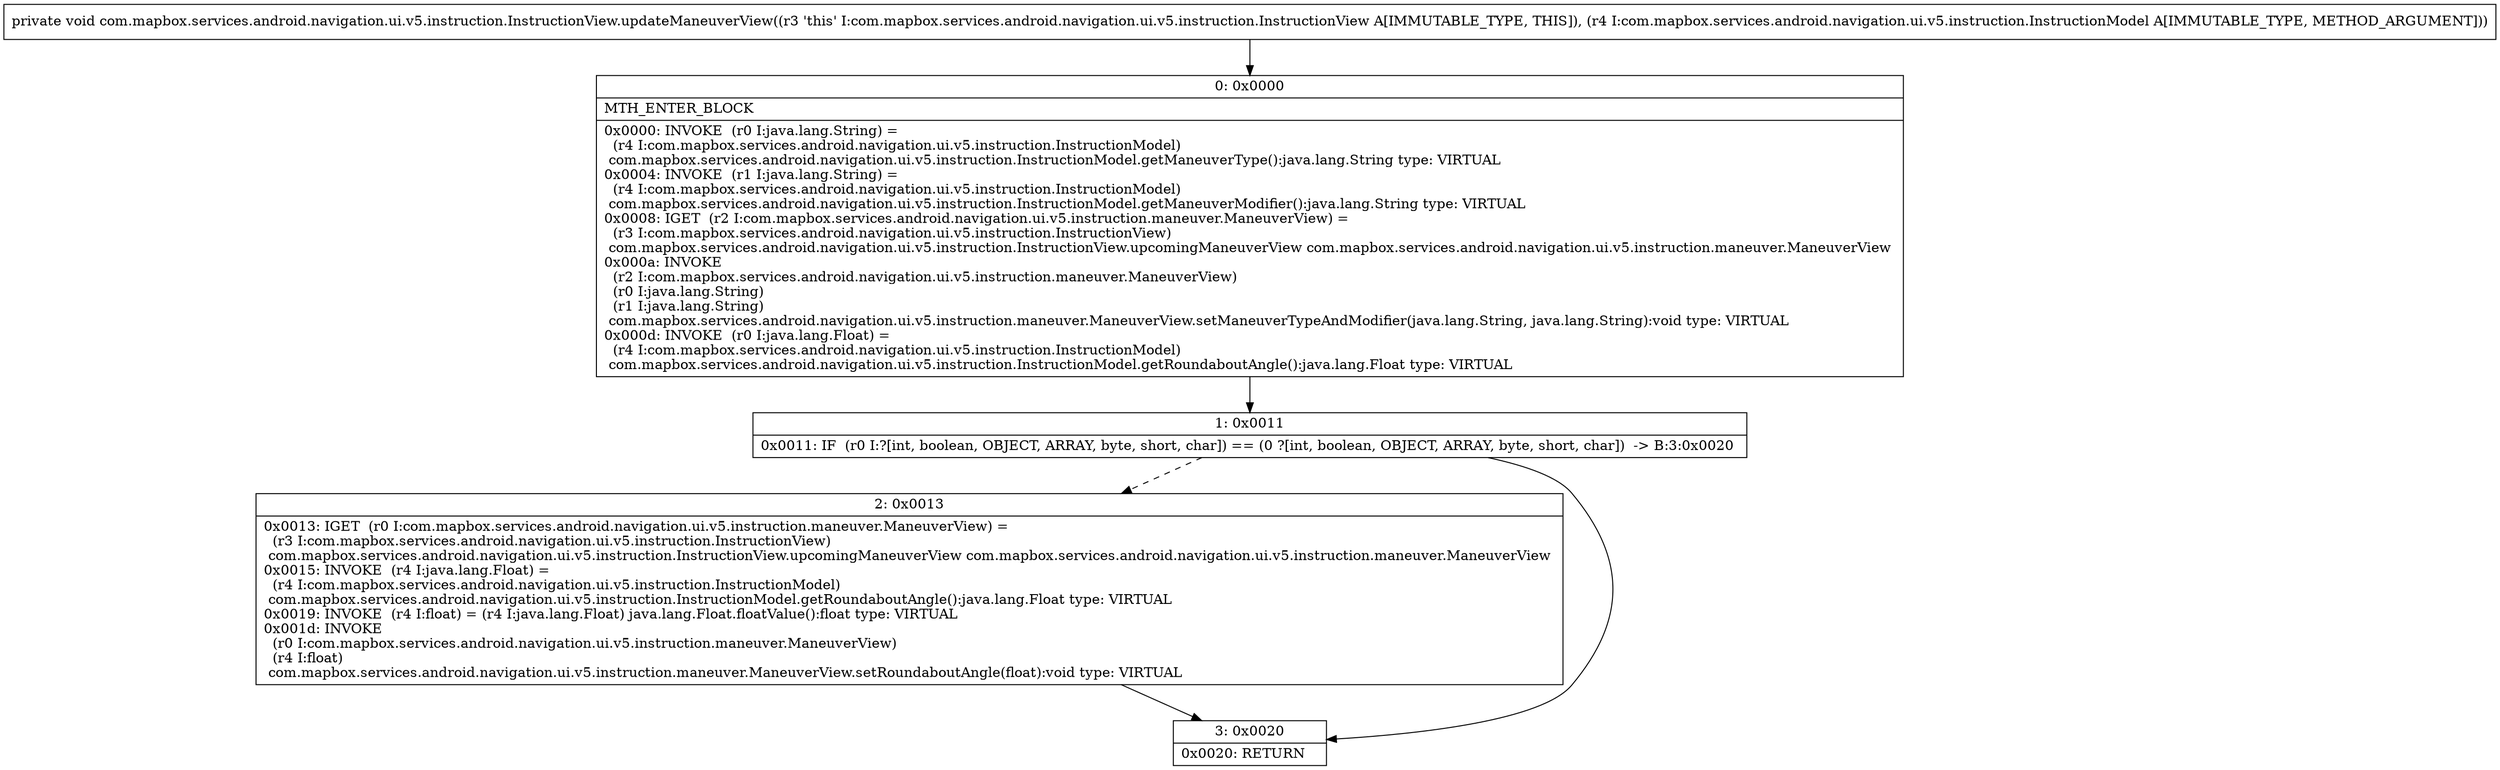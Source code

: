 digraph "CFG forcom.mapbox.services.android.navigation.ui.v5.instruction.InstructionView.updateManeuverView(Lcom\/mapbox\/services\/android\/navigation\/ui\/v5\/instruction\/InstructionModel;)V" {
Node_0 [shape=record,label="{0\:\ 0x0000|MTH_ENTER_BLOCK\l|0x0000: INVOKE  (r0 I:java.lang.String) = \l  (r4 I:com.mapbox.services.android.navigation.ui.v5.instruction.InstructionModel)\l com.mapbox.services.android.navigation.ui.v5.instruction.InstructionModel.getManeuverType():java.lang.String type: VIRTUAL \l0x0004: INVOKE  (r1 I:java.lang.String) = \l  (r4 I:com.mapbox.services.android.navigation.ui.v5.instruction.InstructionModel)\l com.mapbox.services.android.navigation.ui.v5.instruction.InstructionModel.getManeuverModifier():java.lang.String type: VIRTUAL \l0x0008: IGET  (r2 I:com.mapbox.services.android.navigation.ui.v5.instruction.maneuver.ManeuverView) = \l  (r3 I:com.mapbox.services.android.navigation.ui.v5.instruction.InstructionView)\l com.mapbox.services.android.navigation.ui.v5.instruction.InstructionView.upcomingManeuverView com.mapbox.services.android.navigation.ui.v5.instruction.maneuver.ManeuverView \l0x000a: INVOKE  \l  (r2 I:com.mapbox.services.android.navigation.ui.v5.instruction.maneuver.ManeuverView)\l  (r0 I:java.lang.String)\l  (r1 I:java.lang.String)\l com.mapbox.services.android.navigation.ui.v5.instruction.maneuver.ManeuverView.setManeuverTypeAndModifier(java.lang.String, java.lang.String):void type: VIRTUAL \l0x000d: INVOKE  (r0 I:java.lang.Float) = \l  (r4 I:com.mapbox.services.android.navigation.ui.v5.instruction.InstructionModel)\l com.mapbox.services.android.navigation.ui.v5.instruction.InstructionModel.getRoundaboutAngle():java.lang.Float type: VIRTUAL \l}"];
Node_1 [shape=record,label="{1\:\ 0x0011|0x0011: IF  (r0 I:?[int, boolean, OBJECT, ARRAY, byte, short, char]) == (0 ?[int, boolean, OBJECT, ARRAY, byte, short, char])  \-\> B:3:0x0020 \l}"];
Node_2 [shape=record,label="{2\:\ 0x0013|0x0013: IGET  (r0 I:com.mapbox.services.android.navigation.ui.v5.instruction.maneuver.ManeuverView) = \l  (r3 I:com.mapbox.services.android.navigation.ui.v5.instruction.InstructionView)\l com.mapbox.services.android.navigation.ui.v5.instruction.InstructionView.upcomingManeuverView com.mapbox.services.android.navigation.ui.v5.instruction.maneuver.ManeuverView \l0x0015: INVOKE  (r4 I:java.lang.Float) = \l  (r4 I:com.mapbox.services.android.navigation.ui.v5.instruction.InstructionModel)\l com.mapbox.services.android.navigation.ui.v5.instruction.InstructionModel.getRoundaboutAngle():java.lang.Float type: VIRTUAL \l0x0019: INVOKE  (r4 I:float) = (r4 I:java.lang.Float) java.lang.Float.floatValue():float type: VIRTUAL \l0x001d: INVOKE  \l  (r0 I:com.mapbox.services.android.navigation.ui.v5.instruction.maneuver.ManeuverView)\l  (r4 I:float)\l com.mapbox.services.android.navigation.ui.v5.instruction.maneuver.ManeuverView.setRoundaboutAngle(float):void type: VIRTUAL \l}"];
Node_3 [shape=record,label="{3\:\ 0x0020|0x0020: RETURN   \l}"];
MethodNode[shape=record,label="{private void com.mapbox.services.android.navigation.ui.v5.instruction.InstructionView.updateManeuverView((r3 'this' I:com.mapbox.services.android.navigation.ui.v5.instruction.InstructionView A[IMMUTABLE_TYPE, THIS]), (r4 I:com.mapbox.services.android.navigation.ui.v5.instruction.InstructionModel A[IMMUTABLE_TYPE, METHOD_ARGUMENT])) }"];
MethodNode -> Node_0;
Node_0 -> Node_1;
Node_1 -> Node_2[style=dashed];
Node_1 -> Node_3;
Node_2 -> Node_3;
}

